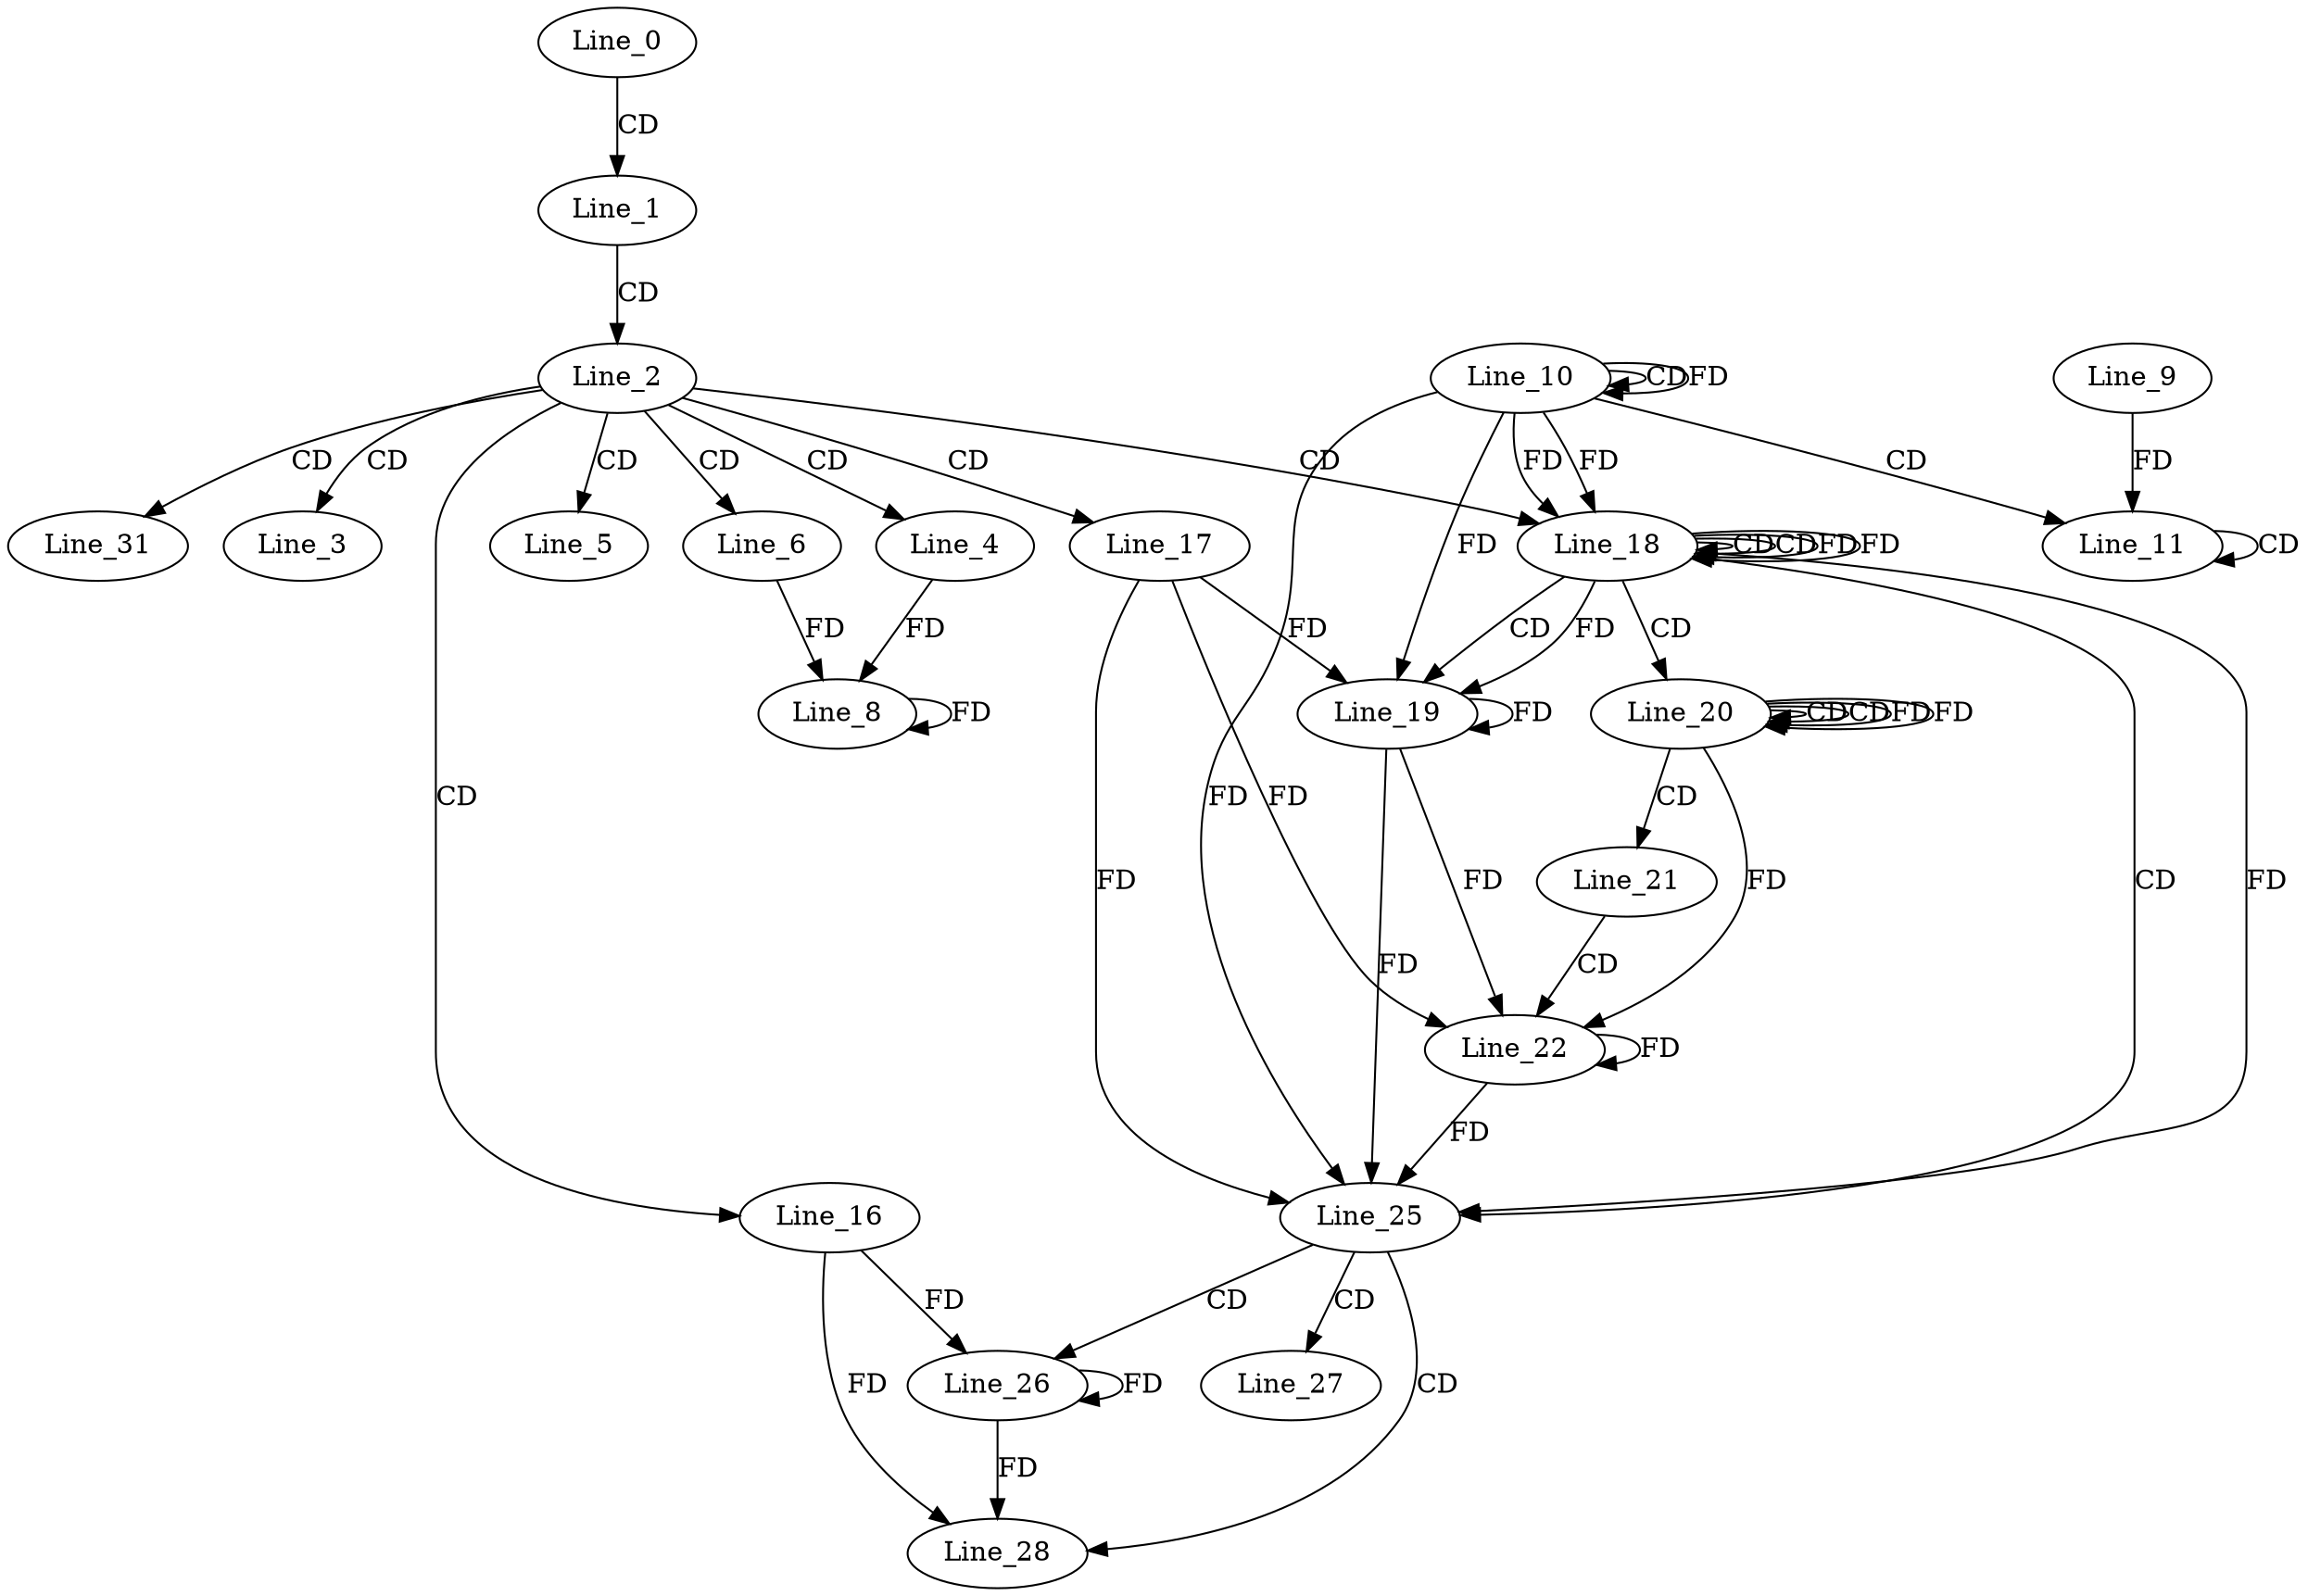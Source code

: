 digraph G {
  Line_0;
  Line_1;
  Line_2;
  Line_3;
  Line_4;
  Line_5;
  Line_6;
  Line_8;
  Line_8;
  Line_10;
  Line_10;
  Line_10;
  Line_11;
  Line_11;
  Line_9;
  Line_11;
  Line_16;
  Line_17;
  Line_18;
  Line_18;
  Line_18;
  Line_19;
  Line_20;
  Line_20;
  Line_20;
  Line_21;
  Line_22;
  Line_25;
  Line_26;
  Line_27;
  Line_28;
  Line_31;
  Line_0 -> Line_1 [ label="CD" ];
  Line_1 -> Line_2 [ label="CD" ];
  Line_2 -> Line_3 [ label="CD" ];
  Line_2 -> Line_4 [ label="CD" ];
  Line_2 -> Line_5 [ label="CD" ];
  Line_2 -> Line_6 [ label="CD" ];
  Line_4 -> Line_8 [ label="FD" ];
  Line_8 -> Line_8 [ label="FD" ];
  Line_6 -> Line_8 [ label="FD" ];
  Line_10 -> Line_10 [ label="CD" ];
  Line_10 -> Line_10 [ label="FD" ];
  Line_10 -> Line_11 [ label="CD" ];
  Line_11 -> Line_11 [ label="CD" ];
  Line_9 -> Line_11 [ label="FD" ];
  Line_2 -> Line_16 [ label="CD" ];
  Line_2 -> Line_17 [ label="CD" ];
  Line_2 -> Line_18 [ label="CD" ];
  Line_18 -> Line_18 [ label="CD" ];
  Line_10 -> Line_18 [ label="FD" ];
  Line_18 -> Line_18 [ label="CD" ];
  Line_18 -> Line_18 [ label="FD" ];
  Line_10 -> Line_18 [ label="FD" ];
  Line_18 -> Line_19 [ label="CD" ];
  Line_19 -> Line_19 [ label="FD" ];
  Line_17 -> Line_19 [ label="FD" ];
  Line_18 -> Line_19 [ label="FD" ];
  Line_10 -> Line_19 [ label="FD" ];
  Line_18 -> Line_20 [ label="CD" ];
  Line_20 -> Line_20 [ label="CD" ];
  Line_20 -> Line_20 [ label="CD" ];
  Line_20 -> Line_20 [ label="FD" ];
  Line_20 -> Line_21 [ label="CD" ];
  Line_21 -> Line_22 [ label="CD" ];
  Line_22 -> Line_22 [ label="FD" ];
  Line_19 -> Line_22 [ label="FD" ];
  Line_17 -> Line_22 [ label="FD" ];
  Line_20 -> Line_22 [ label="FD" ];
  Line_18 -> Line_25 [ label="CD" ];
  Line_22 -> Line_25 [ label="FD" ];
  Line_19 -> Line_25 [ label="FD" ];
  Line_17 -> Line_25 [ label="FD" ];
  Line_18 -> Line_25 [ label="FD" ];
  Line_10 -> Line_25 [ label="FD" ];
  Line_25 -> Line_26 [ label="CD" ];
  Line_26 -> Line_26 [ label="FD" ];
  Line_16 -> Line_26 [ label="FD" ];
  Line_25 -> Line_27 [ label="CD" ];
  Line_25 -> Line_28 [ label="CD" ];
  Line_26 -> Line_28 [ label="FD" ];
  Line_16 -> Line_28 [ label="FD" ];
  Line_2 -> Line_31 [ label="CD" ];
  Line_18 -> Line_18 [ label="FD" ];
  Line_20 -> Line_20 [ label="FD" ];
}
